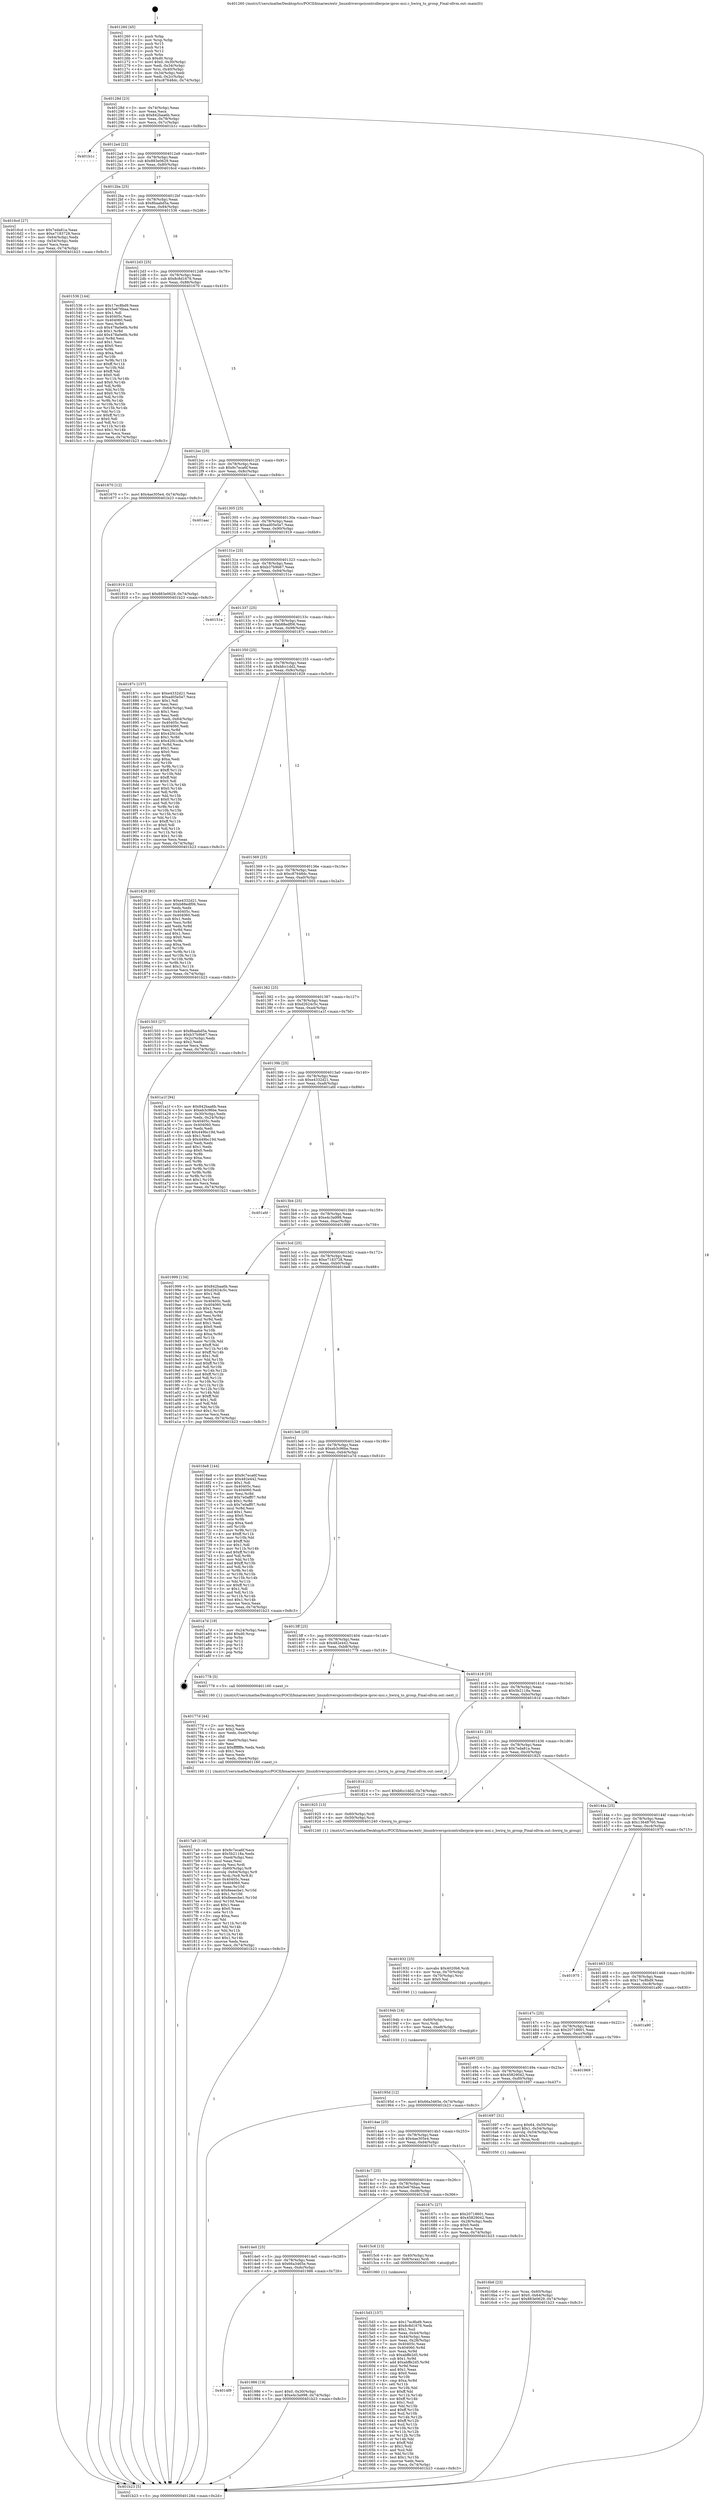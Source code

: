 digraph "0x401260" {
  label = "0x401260 (/mnt/c/Users/mathe/Desktop/tcc/POCII/binaries/extr_linuxdriverspcicontrollerpcie-iproc-msi.c_hwirq_to_group_Final-ollvm.out::main(0))"
  labelloc = "t"
  node[shape=record]

  Entry [label="",width=0.3,height=0.3,shape=circle,fillcolor=black,style=filled]
  "0x40128d" [label="{
     0x40128d [23]\l
     | [instrs]\l
     &nbsp;&nbsp;0x40128d \<+3\>: mov -0x74(%rbp),%eax\l
     &nbsp;&nbsp;0x401290 \<+2\>: mov %eax,%ecx\l
     &nbsp;&nbsp;0x401292 \<+6\>: sub $0x842baa6b,%ecx\l
     &nbsp;&nbsp;0x401298 \<+3\>: mov %eax,-0x78(%rbp)\l
     &nbsp;&nbsp;0x40129b \<+3\>: mov %ecx,-0x7c(%rbp)\l
     &nbsp;&nbsp;0x40129e \<+6\>: je 0000000000401b1c \<main+0x8bc\>\l
  }"]
  "0x401b1c" [label="{
     0x401b1c\l
  }", style=dashed]
  "0x4012a4" [label="{
     0x4012a4 [22]\l
     | [instrs]\l
     &nbsp;&nbsp;0x4012a4 \<+5\>: jmp 00000000004012a9 \<main+0x49\>\l
     &nbsp;&nbsp;0x4012a9 \<+3\>: mov -0x78(%rbp),%eax\l
     &nbsp;&nbsp;0x4012ac \<+5\>: sub $0x883e0629,%eax\l
     &nbsp;&nbsp;0x4012b1 \<+3\>: mov %eax,-0x80(%rbp)\l
     &nbsp;&nbsp;0x4012b4 \<+6\>: je 00000000004016cd \<main+0x46d\>\l
  }"]
  Exit [label="",width=0.3,height=0.3,shape=circle,fillcolor=black,style=filled,peripheries=2]
  "0x4016cd" [label="{
     0x4016cd [27]\l
     | [instrs]\l
     &nbsp;&nbsp;0x4016cd \<+5\>: mov $0x7eda81a,%eax\l
     &nbsp;&nbsp;0x4016d2 \<+5\>: mov $0xe7183728,%ecx\l
     &nbsp;&nbsp;0x4016d7 \<+3\>: mov -0x64(%rbp),%edx\l
     &nbsp;&nbsp;0x4016da \<+3\>: cmp -0x54(%rbp),%edx\l
     &nbsp;&nbsp;0x4016dd \<+3\>: cmovl %ecx,%eax\l
     &nbsp;&nbsp;0x4016e0 \<+3\>: mov %eax,-0x74(%rbp)\l
     &nbsp;&nbsp;0x4016e3 \<+5\>: jmp 0000000000401b23 \<main+0x8c3\>\l
  }"]
  "0x4012ba" [label="{
     0x4012ba [25]\l
     | [instrs]\l
     &nbsp;&nbsp;0x4012ba \<+5\>: jmp 00000000004012bf \<main+0x5f\>\l
     &nbsp;&nbsp;0x4012bf \<+3\>: mov -0x78(%rbp),%eax\l
     &nbsp;&nbsp;0x4012c2 \<+5\>: sub $0x8baabd5a,%eax\l
     &nbsp;&nbsp;0x4012c7 \<+6\>: mov %eax,-0x84(%rbp)\l
     &nbsp;&nbsp;0x4012cd \<+6\>: je 0000000000401536 \<main+0x2d6\>\l
  }"]
  "0x4014f9" [label="{
     0x4014f9\l
  }", style=dashed]
  "0x401536" [label="{
     0x401536 [144]\l
     | [instrs]\l
     &nbsp;&nbsp;0x401536 \<+5\>: mov $0x17ec8bd9,%eax\l
     &nbsp;&nbsp;0x40153b \<+5\>: mov $0x5e676baa,%ecx\l
     &nbsp;&nbsp;0x401540 \<+2\>: mov $0x1,%dl\l
     &nbsp;&nbsp;0x401542 \<+7\>: mov 0x40405c,%esi\l
     &nbsp;&nbsp;0x401549 \<+7\>: mov 0x404060,%edi\l
     &nbsp;&nbsp;0x401550 \<+3\>: mov %esi,%r8d\l
     &nbsp;&nbsp;0x401553 \<+7\>: sub $0x478a0e6b,%r8d\l
     &nbsp;&nbsp;0x40155a \<+4\>: sub $0x1,%r8d\l
     &nbsp;&nbsp;0x40155e \<+7\>: add $0x478a0e6b,%r8d\l
     &nbsp;&nbsp;0x401565 \<+4\>: imul %r8d,%esi\l
     &nbsp;&nbsp;0x401569 \<+3\>: and $0x1,%esi\l
     &nbsp;&nbsp;0x40156c \<+3\>: cmp $0x0,%esi\l
     &nbsp;&nbsp;0x40156f \<+4\>: sete %r9b\l
     &nbsp;&nbsp;0x401573 \<+3\>: cmp $0xa,%edi\l
     &nbsp;&nbsp;0x401576 \<+4\>: setl %r10b\l
     &nbsp;&nbsp;0x40157a \<+3\>: mov %r9b,%r11b\l
     &nbsp;&nbsp;0x40157d \<+4\>: xor $0xff,%r11b\l
     &nbsp;&nbsp;0x401581 \<+3\>: mov %r10b,%bl\l
     &nbsp;&nbsp;0x401584 \<+3\>: xor $0xff,%bl\l
     &nbsp;&nbsp;0x401587 \<+3\>: xor $0x0,%dl\l
     &nbsp;&nbsp;0x40158a \<+3\>: mov %r11b,%r14b\l
     &nbsp;&nbsp;0x40158d \<+4\>: and $0x0,%r14b\l
     &nbsp;&nbsp;0x401591 \<+3\>: and %dl,%r9b\l
     &nbsp;&nbsp;0x401594 \<+3\>: mov %bl,%r15b\l
     &nbsp;&nbsp;0x401597 \<+4\>: and $0x0,%r15b\l
     &nbsp;&nbsp;0x40159b \<+3\>: and %dl,%r10b\l
     &nbsp;&nbsp;0x40159e \<+3\>: or %r9b,%r14b\l
     &nbsp;&nbsp;0x4015a1 \<+3\>: or %r10b,%r15b\l
     &nbsp;&nbsp;0x4015a4 \<+3\>: xor %r15b,%r14b\l
     &nbsp;&nbsp;0x4015a7 \<+3\>: or %bl,%r11b\l
     &nbsp;&nbsp;0x4015aa \<+4\>: xor $0xff,%r11b\l
     &nbsp;&nbsp;0x4015ae \<+3\>: or $0x0,%dl\l
     &nbsp;&nbsp;0x4015b1 \<+3\>: and %dl,%r11b\l
     &nbsp;&nbsp;0x4015b4 \<+3\>: or %r11b,%r14b\l
     &nbsp;&nbsp;0x4015b7 \<+4\>: test $0x1,%r14b\l
     &nbsp;&nbsp;0x4015bb \<+3\>: cmovne %ecx,%eax\l
     &nbsp;&nbsp;0x4015be \<+3\>: mov %eax,-0x74(%rbp)\l
     &nbsp;&nbsp;0x4015c1 \<+5\>: jmp 0000000000401b23 \<main+0x8c3\>\l
  }"]
  "0x4012d3" [label="{
     0x4012d3 [25]\l
     | [instrs]\l
     &nbsp;&nbsp;0x4012d3 \<+5\>: jmp 00000000004012d8 \<main+0x78\>\l
     &nbsp;&nbsp;0x4012d8 \<+3\>: mov -0x78(%rbp),%eax\l
     &nbsp;&nbsp;0x4012db \<+5\>: sub $0x8c8d1676,%eax\l
     &nbsp;&nbsp;0x4012e0 \<+6\>: mov %eax,-0x88(%rbp)\l
     &nbsp;&nbsp;0x4012e6 \<+6\>: je 0000000000401670 \<main+0x410\>\l
  }"]
  "0x401986" [label="{
     0x401986 [19]\l
     | [instrs]\l
     &nbsp;&nbsp;0x401986 \<+7\>: movl $0x0,-0x30(%rbp)\l
     &nbsp;&nbsp;0x40198d \<+7\>: movl $0xe4c3a998,-0x74(%rbp)\l
     &nbsp;&nbsp;0x401994 \<+5\>: jmp 0000000000401b23 \<main+0x8c3\>\l
  }"]
  "0x401670" [label="{
     0x401670 [12]\l
     | [instrs]\l
     &nbsp;&nbsp;0x401670 \<+7\>: movl $0x4ae305e4,-0x74(%rbp)\l
     &nbsp;&nbsp;0x401677 \<+5\>: jmp 0000000000401b23 \<main+0x8c3\>\l
  }"]
  "0x4012ec" [label="{
     0x4012ec [25]\l
     | [instrs]\l
     &nbsp;&nbsp;0x4012ec \<+5\>: jmp 00000000004012f1 \<main+0x91\>\l
     &nbsp;&nbsp;0x4012f1 \<+3\>: mov -0x78(%rbp),%eax\l
     &nbsp;&nbsp;0x4012f4 \<+5\>: sub $0x9c7eca6f,%eax\l
     &nbsp;&nbsp;0x4012f9 \<+6\>: mov %eax,-0x8c(%rbp)\l
     &nbsp;&nbsp;0x4012ff \<+6\>: je 0000000000401aac \<main+0x84c\>\l
  }"]
  "0x40195d" [label="{
     0x40195d [12]\l
     | [instrs]\l
     &nbsp;&nbsp;0x40195d \<+7\>: movl $0x66a3465e,-0x74(%rbp)\l
     &nbsp;&nbsp;0x401964 \<+5\>: jmp 0000000000401b23 \<main+0x8c3\>\l
  }"]
  "0x401aac" [label="{
     0x401aac\l
  }", style=dashed]
  "0x401305" [label="{
     0x401305 [25]\l
     | [instrs]\l
     &nbsp;&nbsp;0x401305 \<+5\>: jmp 000000000040130a \<main+0xaa\>\l
     &nbsp;&nbsp;0x40130a \<+3\>: mov -0x78(%rbp),%eax\l
     &nbsp;&nbsp;0x40130d \<+5\>: sub $0xad05e5e7,%eax\l
     &nbsp;&nbsp;0x401312 \<+6\>: mov %eax,-0x90(%rbp)\l
     &nbsp;&nbsp;0x401318 \<+6\>: je 0000000000401919 \<main+0x6b9\>\l
  }"]
  "0x40194b" [label="{
     0x40194b [18]\l
     | [instrs]\l
     &nbsp;&nbsp;0x40194b \<+4\>: mov -0x60(%rbp),%rsi\l
     &nbsp;&nbsp;0x40194f \<+3\>: mov %rsi,%rdi\l
     &nbsp;&nbsp;0x401952 \<+6\>: mov %eax,-0xe8(%rbp)\l
     &nbsp;&nbsp;0x401958 \<+5\>: call 0000000000401030 \<free@plt\>\l
     | [calls]\l
     &nbsp;&nbsp;0x401030 \{1\} (unknown)\l
  }"]
  "0x401919" [label="{
     0x401919 [12]\l
     | [instrs]\l
     &nbsp;&nbsp;0x401919 \<+7\>: movl $0x883e0629,-0x74(%rbp)\l
     &nbsp;&nbsp;0x401920 \<+5\>: jmp 0000000000401b23 \<main+0x8c3\>\l
  }"]
  "0x40131e" [label="{
     0x40131e [25]\l
     | [instrs]\l
     &nbsp;&nbsp;0x40131e \<+5\>: jmp 0000000000401323 \<main+0xc3\>\l
     &nbsp;&nbsp;0x401323 \<+3\>: mov -0x78(%rbp),%eax\l
     &nbsp;&nbsp;0x401326 \<+5\>: sub $0xb37b9b67,%eax\l
     &nbsp;&nbsp;0x40132b \<+6\>: mov %eax,-0x94(%rbp)\l
     &nbsp;&nbsp;0x401331 \<+6\>: je 000000000040151e \<main+0x2be\>\l
  }"]
  "0x401932" [label="{
     0x401932 [25]\l
     | [instrs]\l
     &nbsp;&nbsp;0x401932 \<+10\>: movabs $0x4020b6,%rdi\l
     &nbsp;&nbsp;0x40193c \<+4\>: mov %rax,-0x70(%rbp)\l
     &nbsp;&nbsp;0x401940 \<+4\>: mov -0x70(%rbp),%rsi\l
     &nbsp;&nbsp;0x401944 \<+2\>: mov $0x0,%al\l
     &nbsp;&nbsp;0x401946 \<+5\>: call 0000000000401040 \<printf@plt\>\l
     | [calls]\l
     &nbsp;&nbsp;0x401040 \{1\} (unknown)\l
  }"]
  "0x40151e" [label="{
     0x40151e\l
  }", style=dashed]
  "0x401337" [label="{
     0x401337 [25]\l
     | [instrs]\l
     &nbsp;&nbsp;0x401337 \<+5\>: jmp 000000000040133c \<main+0xdc\>\l
     &nbsp;&nbsp;0x40133c \<+3\>: mov -0x78(%rbp),%eax\l
     &nbsp;&nbsp;0x40133f \<+5\>: sub $0xb88edf06,%eax\l
     &nbsp;&nbsp;0x401344 \<+6\>: mov %eax,-0x98(%rbp)\l
     &nbsp;&nbsp;0x40134a \<+6\>: je 000000000040187c \<main+0x61c\>\l
  }"]
  "0x4017a9" [label="{
     0x4017a9 [116]\l
     | [instrs]\l
     &nbsp;&nbsp;0x4017a9 \<+5\>: mov $0x9c7eca6f,%ecx\l
     &nbsp;&nbsp;0x4017ae \<+5\>: mov $0x5b2118a,%edx\l
     &nbsp;&nbsp;0x4017b3 \<+6\>: mov -0xe4(%rbp),%esi\l
     &nbsp;&nbsp;0x4017b9 \<+3\>: imul %eax,%esi\l
     &nbsp;&nbsp;0x4017bc \<+3\>: movslq %esi,%rdi\l
     &nbsp;&nbsp;0x4017bf \<+4\>: mov -0x60(%rbp),%r8\l
     &nbsp;&nbsp;0x4017c3 \<+4\>: movslq -0x64(%rbp),%r9\l
     &nbsp;&nbsp;0x4017c7 \<+4\>: mov %rdi,(%r8,%r9,8)\l
     &nbsp;&nbsp;0x4017cb \<+7\>: mov 0x40405c,%eax\l
     &nbsp;&nbsp;0x4017d2 \<+7\>: mov 0x404060,%esi\l
     &nbsp;&nbsp;0x4017d9 \<+3\>: mov %eax,%r10d\l
     &nbsp;&nbsp;0x4017dc \<+7\>: sub $0x8eeecbe1,%r10d\l
     &nbsp;&nbsp;0x4017e3 \<+4\>: sub $0x1,%r10d\l
     &nbsp;&nbsp;0x4017e7 \<+7\>: add $0x8eeecbe1,%r10d\l
     &nbsp;&nbsp;0x4017ee \<+4\>: imul %r10d,%eax\l
     &nbsp;&nbsp;0x4017f2 \<+3\>: and $0x1,%eax\l
     &nbsp;&nbsp;0x4017f5 \<+3\>: cmp $0x0,%eax\l
     &nbsp;&nbsp;0x4017f8 \<+4\>: sete %r11b\l
     &nbsp;&nbsp;0x4017fc \<+3\>: cmp $0xa,%esi\l
     &nbsp;&nbsp;0x4017ff \<+3\>: setl %bl\l
     &nbsp;&nbsp;0x401802 \<+3\>: mov %r11b,%r14b\l
     &nbsp;&nbsp;0x401805 \<+3\>: and %bl,%r14b\l
     &nbsp;&nbsp;0x401808 \<+3\>: xor %bl,%r11b\l
     &nbsp;&nbsp;0x40180b \<+3\>: or %r11b,%r14b\l
     &nbsp;&nbsp;0x40180e \<+4\>: test $0x1,%r14b\l
     &nbsp;&nbsp;0x401812 \<+3\>: cmovne %edx,%ecx\l
     &nbsp;&nbsp;0x401815 \<+3\>: mov %ecx,-0x74(%rbp)\l
     &nbsp;&nbsp;0x401818 \<+5\>: jmp 0000000000401b23 \<main+0x8c3\>\l
  }"]
  "0x40187c" [label="{
     0x40187c [157]\l
     | [instrs]\l
     &nbsp;&nbsp;0x40187c \<+5\>: mov $0xe4332d21,%eax\l
     &nbsp;&nbsp;0x401881 \<+5\>: mov $0xad05e5e7,%ecx\l
     &nbsp;&nbsp;0x401886 \<+2\>: mov $0x1,%dl\l
     &nbsp;&nbsp;0x401888 \<+2\>: xor %esi,%esi\l
     &nbsp;&nbsp;0x40188a \<+3\>: mov -0x64(%rbp),%edi\l
     &nbsp;&nbsp;0x40188d \<+3\>: sub $0x1,%esi\l
     &nbsp;&nbsp;0x401890 \<+2\>: sub %esi,%edi\l
     &nbsp;&nbsp;0x401892 \<+3\>: mov %edi,-0x64(%rbp)\l
     &nbsp;&nbsp;0x401895 \<+7\>: mov 0x40405c,%esi\l
     &nbsp;&nbsp;0x40189c \<+7\>: mov 0x404060,%edi\l
     &nbsp;&nbsp;0x4018a3 \<+3\>: mov %esi,%r8d\l
     &nbsp;&nbsp;0x4018a6 \<+7\>: add $0x42f41c8e,%r8d\l
     &nbsp;&nbsp;0x4018ad \<+4\>: sub $0x1,%r8d\l
     &nbsp;&nbsp;0x4018b1 \<+7\>: sub $0x42f41c8e,%r8d\l
     &nbsp;&nbsp;0x4018b8 \<+4\>: imul %r8d,%esi\l
     &nbsp;&nbsp;0x4018bc \<+3\>: and $0x1,%esi\l
     &nbsp;&nbsp;0x4018bf \<+3\>: cmp $0x0,%esi\l
     &nbsp;&nbsp;0x4018c2 \<+4\>: sete %r9b\l
     &nbsp;&nbsp;0x4018c6 \<+3\>: cmp $0xa,%edi\l
     &nbsp;&nbsp;0x4018c9 \<+4\>: setl %r10b\l
     &nbsp;&nbsp;0x4018cd \<+3\>: mov %r9b,%r11b\l
     &nbsp;&nbsp;0x4018d0 \<+4\>: xor $0xff,%r11b\l
     &nbsp;&nbsp;0x4018d4 \<+3\>: mov %r10b,%bl\l
     &nbsp;&nbsp;0x4018d7 \<+3\>: xor $0xff,%bl\l
     &nbsp;&nbsp;0x4018da \<+3\>: xor $0x0,%dl\l
     &nbsp;&nbsp;0x4018dd \<+3\>: mov %r11b,%r14b\l
     &nbsp;&nbsp;0x4018e0 \<+4\>: and $0x0,%r14b\l
     &nbsp;&nbsp;0x4018e4 \<+3\>: and %dl,%r9b\l
     &nbsp;&nbsp;0x4018e7 \<+3\>: mov %bl,%r15b\l
     &nbsp;&nbsp;0x4018ea \<+4\>: and $0x0,%r15b\l
     &nbsp;&nbsp;0x4018ee \<+3\>: and %dl,%r10b\l
     &nbsp;&nbsp;0x4018f1 \<+3\>: or %r9b,%r14b\l
     &nbsp;&nbsp;0x4018f4 \<+3\>: or %r10b,%r15b\l
     &nbsp;&nbsp;0x4018f7 \<+3\>: xor %r15b,%r14b\l
     &nbsp;&nbsp;0x4018fa \<+3\>: or %bl,%r11b\l
     &nbsp;&nbsp;0x4018fd \<+4\>: xor $0xff,%r11b\l
     &nbsp;&nbsp;0x401901 \<+3\>: or $0x0,%dl\l
     &nbsp;&nbsp;0x401904 \<+3\>: and %dl,%r11b\l
     &nbsp;&nbsp;0x401907 \<+3\>: or %r11b,%r14b\l
     &nbsp;&nbsp;0x40190a \<+4\>: test $0x1,%r14b\l
     &nbsp;&nbsp;0x40190e \<+3\>: cmovne %ecx,%eax\l
     &nbsp;&nbsp;0x401911 \<+3\>: mov %eax,-0x74(%rbp)\l
     &nbsp;&nbsp;0x401914 \<+5\>: jmp 0000000000401b23 \<main+0x8c3\>\l
  }"]
  "0x401350" [label="{
     0x401350 [25]\l
     | [instrs]\l
     &nbsp;&nbsp;0x401350 \<+5\>: jmp 0000000000401355 \<main+0xf5\>\l
     &nbsp;&nbsp;0x401355 \<+3\>: mov -0x78(%rbp),%eax\l
     &nbsp;&nbsp;0x401358 \<+5\>: sub $0xbfcc1dd2,%eax\l
     &nbsp;&nbsp;0x40135d \<+6\>: mov %eax,-0x9c(%rbp)\l
     &nbsp;&nbsp;0x401363 \<+6\>: je 0000000000401829 \<main+0x5c9\>\l
  }"]
  "0x40177d" [label="{
     0x40177d [44]\l
     | [instrs]\l
     &nbsp;&nbsp;0x40177d \<+2\>: xor %ecx,%ecx\l
     &nbsp;&nbsp;0x40177f \<+5\>: mov $0x2,%edx\l
     &nbsp;&nbsp;0x401784 \<+6\>: mov %edx,-0xe0(%rbp)\l
     &nbsp;&nbsp;0x40178a \<+1\>: cltd\l
     &nbsp;&nbsp;0x40178b \<+6\>: mov -0xe0(%rbp),%esi\l
     &nbsp;&nbsp;0x401791 \<+2\>: idiv %esi\l
     &nbsp;&nbsp;0x401793 \<+6\>: imul $0xfffffffe,%edx,%edx\l
     &nbsp;&nbsp;0x401799 \<+3\>: sub $0x1,%ecx\l
     &nbsp;&nbsp;0x40179c \<+2\>: sub %ecx,%edx\l
     &nbsp;&nbsp;0x40179e \<+6\>: mov %edx,-0xe4(%rbp)\l
     &nbsp;&nbsp;0x4017a4 \<+5\>: call 0000000000401160 \<next_i\>\l
     | [calls]\l
     &nbsp;&nbsp;0x401160 \{1\} (/mnt/c/Users/mathe/Desktop/tcc/POCII/binaries/extr_linuxdriverspcicontrollerpcie-iproc-msi.c_hwirq_to_group_Final-ollvm.out::next_i)\l
  }"]
  "0x401829" [label="{
     0x401829 [83]\l
     | [instrs]\l
     &nbsp;&nbsp;0x401829 \<+5\>: mov $0xe4332d21,%eax\l
     &nbsp;&nbsp;0x40182e \<+5\>: mov $0xb88edf06,%ecx\l
     &nbsp;&nbsp;0x401833 \<+2\>: xor %edx,%edx\l
     &nbsp;&nbsp;0x401835 \<+7\>: mov 0x40405c,%esi\l
     &nbsp;&nbsp;0x40183c \<+7\>: mov 0x404060,%edi\l
     &nbsp;&nbsp;0x401843 \<+3\>: sub $0x1,%edx\l
     &nbsp;&nbsp;0x401846 \<+3\>: mov %esi,%r8d\l
     &nbsp;&nbsp;0x401849 \<+3\>: add %edx,%r8d\l
     &nbsp;&nbsp;0x40184c \<+4\>: imul %r8d,%esi\l
     &nbsp;&nbsp;0x401850 \<+3\>: and $0x1,%esi\l
     &nbsp;&nbsp;0x401853 \<+3\>: cmp $0x0,%esi\l
     &nbsp;&nbsp;0x401856 \<+4\>: sete %r9b\l
     &nbsp;&nbsp;0x40185a \<+3\>: cmp $0xa,%edi\l
     &nbsp;&nbsp;0x40185d \<+4\>: setl %r10b\l
     &nbsp;&nbsp;0x401861 \<+3\>: mov %r9b,%r11b\l
     &nbsp;&nbsp;0x401864 \<+3\>: and %r10b,%r11b\l
     &nbsp;&nbsp;0x401867 \<+3\>: xor %r10b,%r9b\l
     &nbsp;&nbsp;0x40186a \<+3\>: or %r9b,%r11b\l
     &nbsp;&nbsp;0x40186d \<+4\>: test $0x1,%r11b\l
     &nbsp;&nbsp;0x401871 \<+3\>: cmovne %ecx,%eax\l
     &nbsp;&nbsp;0x401874 \<+3\>: mov %eax,-0x74(%rbp)\l
     &nbsp;&nbsp;0x401877 \<+5\>: jmp 0000000000401b23 \<main+0x8c3\>\l
  }"]
  "0x401369" [label="{
     0x401369 [25]\l
     | [instrs]\l
     &nbsp;&nbsp;0x401369 \<+5\>: jmp 000000000040136e \<main+0x10e\>\l
     &nbsp;&nbsp;0x40136e \<+3\>: mov -0x78(%rbp),%eax\l
     &nbsp;&nbsp;0x401371 \<+5\>: sub $0xc87648dc,%eax\l
     &nbsp;&nbsp;0x401376 \<+6\>: mov %eax,-0xa0(%rbp)\l
     &nbsp;&nbsp;0x40137c \<+6\>: je 0000000000401503 \<main+0x2a3\>\l
  }"]
  "0x4016b6" [label="{
     0x4016b6 [23]\l
     | [instrs]\l
     &nbsp;&nbsp;0x4016b6 \<+4\>: mov %rax,-0x60(%rbp)\l
     &nbsp;&nbsp;0x4016ba \<+7\>: movl $0x0,-0x64(%rbp)\l
     &nbsp;&nbsp;0x4016c1 \<+7\>: movl $0x883e0629,-0x74(%rbp)\l
     &nbsp;&nbsp;0x4016c8 \<+5\>: jmp 0000000000401b23 \<main+0x8c3\>\l
  }"]
  "0x401503" [label="{
     0x401503 [27]\l
     | [instrs]\l
     &nbsp;&nbsp;0x401503 \<+5\>: mov $0x8baabd5a,%eax\l
     &nbsp;&nbsp;0x401508 \<+5\>: mov $0xb37b9b67,%ecx\l
     &nbsp;&nbsp;0x40150d \<+3\>: mov -0x2c(%rbp),%edx\l
     &nbsp;&nbsp;0x401510 \<+3\>: cmp $0x2,%edx\l
     &nbsp;&nbsp;0x401513 \<+3\>: cmovne %ecx,%eax\l
     &nbsp;&nbsp;0x401516 \<+3\>: mov %eax,-0x74(%rbp)\l
     &nbsp;&nbsp;0x401519 \<+5\>: jmp 0000000000401b23 \<main+0x8c3\>\l
  }"]
  "0x401382" [label="{
     0x401382 [25]\l
     | [instrs]\l
     &nbsp;&nbsp;0x401382 \<+5\>: jmp 0000000000401387 \<main+0x127\>\l
     &nbsp;&nbsp;0x401387 \<+3\>: mov -0x78(%rbp),%eax\l
     &nbsp;&nbsp;0x40138a \<+5\>: sub $0xd2624c5c,%eax\l
     &nbsp;&nbsp;0x40138f \<+6\>: mov %eax,-0xa4(%rbp)\l
     &nbsp;&nbsp;0x401395 \<+6\>: je 0000000000401a1f \<main+0x7bf\>\l
  }"]
  "0x401b23" [label="{
     0x401b23 [5]\l
     | [instrs]\l
     &nbsp;&nbsp;0x401b23 \<+5\>: jmp 000000000040128d \<main+0x2d\>\l
  }"]
  "0x401260" [label="{
     0x401260 [45]\l
     | [instrs]\l
     &nbsp;&nbsp;0x401260 \<+1\>: push %rbp\l
     &nbsp;&nbsp;0x401261 \<+3\>: mov %rsp,%rbp\l
     &nbsp;&nbsp;0x401264 \<+2\>: push %r15\l
     &nbsp;&nbsp;0x401266 \<+2\>: push %r14\l
     &nbsp;&nbsp;0x401268 \<+2\>: push %r12\l
     &nbsp;&nbsp;0x40126a \<+1\>: push %rbx\l
     &nbsp;&nbsp;0x40126b \<+7\>: sub $0xd0,%rsp\l
     &nbsp;&nbsp;0x401272 \<+7\>: movl $0x0,-0x30(%rbp)\l
     &nbsp;&nbsp;0x401279 \<+3\>: mov %edi,-0x34(%rbp)\l
     &nbsp;&nbsp;0x40127c \<+4\>: mov %rsi,-0x40(%rbp)\l
     &nbsp;&nbsp;0x401280 \<+3\>: mov -0x34(%rbp),%edi\l
     &nbsp;&nbsp;0x401283 \<+3\>: mov %edi,-0x2c(%rbp)\l
     &nbsp;&nbsp;0x401286 \<+7\>: movl $0xc87648dc,-0x74(%rbp)\l
  }"]
  "0x4015d3" [label="{
     0x4015d3 [157]\l
     | [instrs]\l
     &nbsp;&nbsp;0x4015d3 \<+5\>: mov $0x17ec8bd9,%ecx\l
     &nbsp;&nbsp;0x4015d8 \<+5\>: mov $0x8c8d1676,%edx\l
     &nbsp;&nbsp;0x4015dd \<+3\>: mov $0x1,%sil\l
     &nbsp;&nbsp;0x4015e0 \<+3\>: mov %eax,-0x44(%rbp)\l
     &nbsp;&nbsp;0x4015e3 \<+3\>: mov -0x44(%rbp),%eax\l
     &nbsp;&nbsp;0x4015e6 \<+3\>: mov %eax,-0x28(%rbp)\l
     &nbsp;&nbsp;0x4015e9 \<+7\>: mov 0x40405c,%eax\l
     &nbsp;&nbsp;0x4015f0 \<+8\>: mov 0x404060,%r8d\l
     &nbsp;&nbsp;0x4015f8 \<+3\>: mov %eax,%r9d\l
     &nbsp;&nbsp;0x4015fb \<+7\>: sub $0xabffe2d5,%r9d\l
     &nbsp;&nbsp;0x401602 \<+4\>: sub $0x1,%r9d\l
     &nbsp;&nbsp;0x401606 \<+7\>: add $0xabffe2d5,%r9d\l
     &nbsp;&nbsp;0x40160d \<+4\>: imul %r9d,%eax\l
     &nbsp;&nbsp;0x401611 \<+3\>: and $0x1,%eax\l
     &nbsp;&nbsp;0x401614 \<+3\>: cmp $0x0,%eax\l
     &nbsp;&nbsp;0x401617 \<+4\>: sete %r10b\l
     &nbsp;&nbsp;0x40161b \<+4\>: cmp $0xa,%r8d\l
     &nbsp;&nbsp;0x40161f \<+4\>: setl %r11b\l
     &nbsp;&nbsp;0x401623 \<+3\>: mov %r10b,%bl\l
     &nbsp;&nbsp;0x401626 \<+3\>: xor $0xff,%bl\l
     &nbsp;&nbsp;0x401629 \<+3\>: mov %r11b,%r14b\l
     &nbsp;&nbsp;0x40162c \<+4\>: xor $0xff,%r14b\l
     &nbsp;&nbsp;0x401630 \<+4\>: xor $0x1,%sil\l
     &nbsp;&nbsp;0x401634 \<+3\>: mov %bl,%r15b\l
     &nbsp;&nbsp;0x401637 \<+4\>: and $0xff,%r15b\l
     &nbsp;&nbsp;0x40163b \<+3\>: and %sil,%r10b\l
     &nbsp;&nbsp;0x40163e \<+3\>: mov %r14b,%r12b\l
     &nbsp;&nbsp;0x401641 \<+4\>: and $0xff,%r12b\l
     &nbsp;&nbsp;0x401645 \<+3\>: and %sil,%r11b\l
     &nbsp;&nbsp;0x401648 \<+3\>: or %r10b,%r15b\l
     &nbsp;&nbsp;0x40164b \<+3\>: or %r11b,%r12b\l
     &nbsp;&nbsp;0x40164e \<+3\>: xor %r12b,%r15b\l
     &nbsp;&nbsp;0x401651 \<+3\>: or %r14b,%bl\l
     &nbsp;&nbsp;0x401654 \<+3\>: xor $0xff,%bl\l
     &nbsp;&nbsp;0x401657 \<+4\>: or $0x1,%sil\l
     &nbsp;&nbsp;0x40165b \<+3\>: and %sil,%bl\l
     &nbsp;&nbsp;0x40165e \<+3\>: or %bl,%r15b\l
     &nbsp;&nbsp;0x401661 \<+4\>: test $0x1,%r15b\l
     &nbsp;&nbsp;0x401665 \<+3\>: cmovne %edx,%ecx\l
     &nbsp;&nbsp;0x401668 \<+3\>: mov %ecx,-0x74(%rbp)\l
     &nbsp;&nbsp;0x40166b \<+5\>: jmp 0000000000401b23 \<main+0x8c3\>\l
  }"]
  "0x401a1f" [label="{
     0x401a1f [94]\l
     | [instrs]\l
     &nbsp;&nbsp;0x401a1f \<+5\>: mov $0x842baa6b,%eax\l
     &nbsp;&nbsp;0x401a24 \<+5\>: mov $0xeb3c96be,%ecx\l
     &nbsp;&nbsp;0x401a29 \<+3\>: mov -0x30(%rbp),%edx\l
     &nbsp;&nbsp;0x401a2c \<+3\>: mov %edx,-0x24(%rbp)\l
     &nbsp;&nbsp;0x401a2f \<+7\>: mov 0x40405c,%edx\l
     &nbsp;&nbsp;0x401a36 \<+7\>: mov 0x404060,%esi\l
     &nbsp;&nbsp;0x401a3d \<+2\>: mov %edx,%edi\l
     &nbsp;&nbsp;0x401a3f \<+6\>: add $0x449bc19d,%edi\l
     &nbsp;&nbsp;0x401a45 \<+3\>: sub $0x1,%edi\l
     &nbsp;&nbsp;0x401a48 \<+6\>: sub $0x449bc19d,%edi\l
     &nbsp;&nbsp;0x401a4e \<+3\>: imul %edi,%edx\l
     &nbsp;&nbsp;0x401a51 \<+3\>: and $0x1,%edx\l
     &nbsp;&nbsp;0x401a54 \<+3\>: cmp $0x0,%edx\l
     &nbsp;&nbsp;0x401a57 \<+4\>: sete %r8b\l
     &nbsp;&nbsp;0x401a5b \<+3\>: cmp $0xa,%esi\l
     &nbsp;&nbsp;0x401a5e \<+4\>: setl %r9b\l
     &nbsp;&nbsp;0x401a62 \<+3\>: mov %r8b,%r10b\l
     &nbsp;&nbsp;0x401a65 \<+3\>: and %r9b,%r10b\l
     &nbsp;&nbsp;0x401a68 \<+3\>: xor %r9b,%r8b\l
     &nbsp;&nbsp;0x401a6b \<+3\>: or %r8b,%r10b\l
     &nbsp;&nbsp;0x401a6e \<+4\>: test $0x1,%r10b\l
     &nbsp;&nbsp;0x401a72 \<+3\>: cmovne %ecx,%eax\l
     &nbsp;&nbsp;0x401a75 \<+3\>: mov %eax,-0x74(%rbp)\l
     &nbsp;&nbsp;0x401a78 \<+5\>: jmp 0000000000401b23 \<main+0x8c3\>\l
  }"]
  "0x40139b" [label="{
     0x40139b [25]\l
     | [instrs]\l
     &nbsp;&nbsp;0x40139b \<+5\>: jmp 00000000004013a0 \<main+0x140\>\l
     &nbsp;&nbsp;0x4013a0 \<+3\>: mov -0x78(%rbp),%eax\l
     &nbsp;&nbsp;0x4013a3 \<+5\>: sub $0xe4332d21,%eax\l
     &nbsp;&nbsp;0x4013a8 \<+6\>: mov %eax,-0xa8(%rbp)\l
     &nbsp;&nbsp;0x4013ae \<+6\>: je 0000000000401afd \<main+0x89d\>\l
  }"]
  "0x4014e0" [label="{
     0x4014e0 [25]\l
     | [instrs]\l
     &nbsp;&nbsp;0x4014e0 \<+5\>: jmp 00000000004014e5 \<main+0x285\>\l
     &nbsp;&nbsp;0x4014e5 \<+3\>: mov -0x78(%rbp),%eax\l
     &nbsp;&nbsp;0x4014e8 \<+5\>: sub $0x66a3465e,%eax\l
     &nbsp;&nbsp;0x4014ed \<+6\>: mov %eax,-0xdc(%rbp)\l
     &nbsp;&nbsp;0x4014f3 \<+6\>: je 0000000000401986 \<main+0x726\>\l
  }"]
  "0x401afd" [label="{
     0x401afd\l
  }", style=dashed]
  "0x4013b4" [label="{
     0x4013b4 [25]\l
     | [instrs]\l
     &nbsp;&nbsp;0x4013b4 \<+5\>: jmp 00000000004013b9 \<main+0x159\>\l
     &nbsp;&nbsp;0x4013b9 \<+3\>: mov -0x78(%rbp),%eax\l
     &nbsp;&nbsp;0x4013bc \<+5\>: sub $0xe4c3a998,%eax\l
     &nbsp;&nbsp;0x4013c1 \<+6\>: mov %eax,-0xac(%rbp)\l
     &nbsp;&nbsp;0x4013c7 \<+6\>: je 0000000000401999 \<main+0x739\>\l
  }"]
  "0x4015c6" [label="{
     0x4015c6 [13]\l
     | [instrs]\l
     &nbsp;&nbsp;0x4015c6 \<+4\>: mov -0x40(%rbp),%rax\l
     &nbsp;&nbsp;0x4015ca \<+4\>: mov 0x8(%rax),%rdi\l
     &nbsp;&nbsp;0x4015ce \<+5\>: call 0000000000401060 \<atoi@plt\>\l
     | [calls]\l
     &nbsp;&nbsp;0x401060 \{1\} (unknown)\l
  }"]
  "0x401999" [label="{
     0x401999 [134]\l
     | [instrs]\l
     &nbsp;&nbsp;0x401999 \<+5\>: mov $0x842baa6b,%eax\l
     &nbsp;&nbsp;0x40199e \<+5\>: mov $0xd2624c5c,%ecx\l
     &nbsp;&nbsp;0x4019a3 \<+2\>: mov $0x1,%dl\l
     &nbsp;&nbsp;0x4019a5 \<+2\>: xor %esi,%esi\l
     &nbsp;&nbsp;0x4019a7 \<+7\>: mov 0x40405c,%edi\l
     &nbsp;&nbsp;0x4019ae \<+8\>: mov 0x404060,%r8d\l
     &nbsp;&nbsp;0x4019b6 \<+3\>: sub $0x1,%esi\l
     &nbsp;&nbsp;0x4019b9 \<+3\>: mov %edi,%r9d\l
     &nbsp;&nbsp;0x4019bc \<+3\>: add %esi,%r9d\l
     &nbsp;&nbsp;0x4019bf \<+4\>: imul %r9d,%edi\l
     &nbsp;&nbsp;0x4019c3 \<+3\>: and $0x1,%edi\l
     &nbsp;&nbsp;0x4019c6 \<+3\>: cmp $0x0,%edi\l
     &nbsp;&nbsp;0x4019c9 \<+4\>: sete %r10b\l
     &nbsp;&nbsp;0x4019cd \<+4\>: cmp $0xa,%r8d\l
     &nbsp;&nbsp;0x4019d1 \<+4\>: setl %r11b\l
     &nbsp;&nbsp;0x4019d5 \<+3\>: mov %r10b,%bl\l
     &nbsp;&nbsp;0x4019d8 \<+3\>: xor $0xff,%bl\l
     &nbsp;&nbsp;0x4019db \<+3\>: mov %r11b,%r14b\l
     &nbsp;&nbsp;0x4019de \<+4\>: xor $0xff,%r14b\l
     &nbsp;&nbsp;0x4019e2 \<+3\>: xor $0x1,%dl\l
     &nbsp;&nbsp;0x4019e5 \<+3\>: mov %bl,%r15b\l
     &nbsp;&nbsp;0x4019e8 \<+4\>: and $0xff,%r15b\l
     &nbsp;&nbsp;0x4019ec \<+3\>: and %dl,%r10b\l
     &nbsp;&nbsp;0x4019ef \<+3\>: mov %r14b,%r12b\l
     &nbsp;&nbsp;0x4019f2 \<+4\>: and $0xff,%r12b\l
     &nbsp;&nbsp;0x4019f6 \<+3\>: and %dl,%r11b\l
     &nbsp;&nbsp;0x4019f9 \<+3\>: or %r10b,%r15b\l
     &nbsp;&nbsp;0x4019fc \<+3\>: or %r11b,%r12b\l
     &nbsp;&nbsp;0x4019ff \<+3\>: xor %r12b,%r15b\l
     &nbsp;&nbsp;0x401a02 \<+3\>: or %r14b,%bl\l
     &nbsp;&nbsp;0x401a05 \<+3\>: xor $0xff,%bl\l
     &nbsp;&nbsp;0x401a08 \<+3\>: or $0x1,%dl\l
     &nbsp;&nbsp;0x401a0b \<+2\>: and %dl,%bl\l
     &nbsp;&nbsp;0x401a0d \<+3\>: or %bl,%r15b\l
     &nbsp;&nbsp;0x401a10 \<+4\>: test $0x1,%r15b\l
     &nbsp;&nbsp;0x401a14 \<+3\>: cmovne %ecx,%eax\l
     &nbsp;&nbsp;0x401a17 \<+3\>: mov %eax,-0x74(%rbp)\l
     &nbsp;&nbsp;0x401a1a \<+5\>: jmp 0000000000401b23 \<main+0x8c3\>\l
  }"]
  "0x4013cd" [label="{
     0x4013cd [25]\l
     | [instrs]\l
     &nbsp;&nbsp;0x4013cd \<+5\>: jmp 00000000004013d2 \<main+0x172\>\l
     &nbsp;&nbsp;0x4013d2 \<+3\>: mov -0x78(%rbp),%eax\l
     &nbsp;&nbsp;0x4013d5 \<+5\>: sub $0xe7183728,%eax\l
     &nbsp;&nbsp;0x4013da \<+6\>: mov %eax,-0xb0(%rbp)\l
     &nbsp;&nbsp;0x4013e0 \<+6\>: je 00000000004016e8 \<main+0x488\>\l
  }"]
  "0x4014c7" [label="{
     0x4014c7 [25]\l
     | [instrs]\l
     &nbsp;&nbsp;0x4014c7 \<+5\>: jmp 00000000004014cc \<main+0x26c\>\l
     &nbsp;&nbsp;0x4014cc \<+3\>: mov -0x78(%rbp),%eax\l
     &nbsp;&nbsp;0x4014cf \<+5\>: sub $0x5e676baa,%eax\l
     &nbsp;&nbsp;0x4014d4 \<+6\>: mov %eax,-0xd8(%rbp)\l
     &nbsp;&nbsp;0x4014da \<+6\>: je 00000000004015c6 \<main+0x366\>\l
  }"]
  "0x4016e8" [label="{
     0x4016e8 [144]\l
     | [instrs]\l
     &nbsp;&nbsp;0x4016e8 \<+5\>: mov $0x9c7eca6f,%eax\l
     &nbsp;&nbsp;0x4016ed \<+5\>: mov $0x482e442,%ecx\l
     &nbsp;&nbsp;0x4016f2 \<+2\>: mov $0x1,%dl\l
     &nbsp;&nbsp;0x4016f4 \<+7\>: mov 0x40405c,%esi\l
     &nbsp;&nbsp;0x4016fb \<+7\>: mov 0x404060,%edi\l
     &nbsp;&nbsp;0x401702 \<+3\>: mov %esi,%r8d\l
     &nbsp;&nbsp;0x401705 \<+7\>: add $0x7e0aff07,%r8d\l
     &nbsp;&nbsp;0x40170c \<+4\>: sub $0x1,%r8d\l
     &nbsp;&nbsp;0x401710 \<+7\>: sub $0x7e0aff07,%r8d\l
     &nbsp;&nbsp;0x401717 \<+4\>: imul %r8d,%esi\l
     &nbsp;&nbsp;0x40171b \<+3\>: and $0x1,%esi\l
     &nbsp;&nbsp;0x40171e \<+3\>: cmp $0x0,%esi\l
     &nbsp;&nbsp;0x401721 \<+4\>: sete %r9b\l
     &nbsp;&nbsp;0x401725 \<+3\>: cmp $0xa,%edi\l
     &nbsp;&nbsp;0x401728 \<+4\>: setl %r10b\l
     &nbsp;&nbsp;0x40172c \<+3\>: mov %r9b,%r11b\l
     &nbsp;&nbsp;0x40172f \<+4\>: xor $0xff,%r11b\l
     &nbsp;&nbsp;0x401733 \<+3\>: mov %r10b,%bl\l
     &nbsp;&nbsp;0x401736 \<+3\>: xor $0xff,%bl\l
     &nbsp;&nbsp;0x401739 \<+3\>: xor $0x1,%dl\l
     &nbsp;&nbsp;0x40173c \<+3\>: mov %r11b,%r14b\l
     &nbsp;&nbsp;0x40173f \<+4\>: and $0xff,%r14b\l
     &nbsp;&nbsp;0x401743 \<+3\>: and %dl,%r9b\l
     &nbsp;&nbsp;0x401746 \<+3\>: mov %bl,%r15b\l
     &nbsp;&nbsp;0x401749 \<+4\>: and $0xff,%r15b\l
     &nbsp;&nbsp;0x40174d \<+3\>: and %dl,%r10b\l
     &nbsp;&nbsp;0x401750 \<+3\>: or %r9b,%r14b\l
     &nbsp;&nbsp;0x401753 \<+3\>: or %r10b,%r15b\l
     &nbsp;&nbsp;0x401756 \<+3\>: xor %r15b,%r14b\l
     &nbsp;&nbsp;0x401759 \<+3\>: or %bl,%r11b\l
     &nbsp;&nbsp;0x40175c \<+4\>: xor $0xff,%r11b\l
     &nbsp;&nbsp;0x401760 \<+3\>: or $0x1,%dl\l
     &nbsp;&nbsp;0x401763 \<+3\>: and %dl,%r11b\l
     &nbsp;&nbsp;0x401766 \<+3\>: or %r11b,%r14b\l
     &nbsp;&nbsp;0x401769 \<+4\>: test $0x1,%r14b\l
     &nbsp;&nbsp;0x40176d \<+3\>: cmovne %ecx,%eax\l
     &nbsp;&nbsp;0x401770 \<+3\>: mov %eax,-0x74(%rbp)\l
     &nbsp;&nbsp;0x401773 \<+5\>: jmp 0000000000401b23 \<main+0x8c3\>\l
  }"]
  "0x4013e6" [label="{
     0x4013e6 [25]\l
     | [instrs]\l
     &nbsp;&nbsp;0x4013e6 \<+5\>: jmp 00000000004013eb \<main+0x18b\>\l
     &nbsp;&nbsp;0x4013eb \<+3\>: mov -0x78(%rbp),%eax\l
     &nbsp;&nbsp;0x4013ee \<+5\>: sub $0xeb3c96be,%eax\l
     &nbsp;&nbsp;0x4013f3 \<+6\>: mov %eax,-0xb4(%rbp)\l
     &nbsp;&nbsp;0x4013f9 \<+6\>: je 0000000000401a7d \<main+0x81d\>\l
  }"]
  "0x40167c" [label="{
     0x40167c [27]\l
     | [instrs]\l
     &nbsp;&nbsp;0x40167c \<+5\>: mov $0x20718601,%eax\l
     &nbsp;&nbsp;0x401681 \<+5\>: mov $0x45829042,%ecx\l
     &nbsp;&nbsp;0x401686 \<+3\>: mov -0x28(%rbp),%edx\l
     &nbsp;&nbsp;0x401689 \<+3\>: cmp $0x0,%edx\l
     &nbsp;&nbsp;0x40168c \<+3\>: cmove %ecx,%eax\l
     &nbsp;&nbsp;0x40168f \<+3\>: mov %eax,-0x74(%rbp)\l
     &nbsp;&nbsp;0x401692 \<+5\>: jmp 0000000000401b23 \<main+0x8c3\>\l
  }"]
  "0x401a7d" [label="{
     0x401a7d [19]\l
     | [instrs]\l
     &nbsp;&nbsp;0x401a7d \<+3\>: mov -0x24(%rbp),%eax\l
     &nbsp;&nbsp;0x401a80 \<+7\>: add $0xd0,%rsp\l
     &nbsp;&nbsp;0x401a87 \<+1\>: pop %rbx\l
     &nbsp;&nbsp;0x401a88 \<+2\>: pop %r12\l
     &nbsp;&nbsp;0x401a8a \<+2\>: pop %r14\l
     &nbsp;&nbsp;0x401a8c \<+2\>: pop %r15\l
     &nbsp;&nbsp;0x401a8e \<+1\>: pop %rbp\l
     &nbsp;&nbsp;0x401a8f \<+1\>: ret\l
  }"]
  "0x4013ff" [label="{
     0x4013ff [25]\l
     | [instrs]\l
     &nbsp;&nbsp;0x4013ff \<+5\>: jmp 0000000000401404 \<main+0x1a4\>\l
     &nbsp;&nbsp;0x401404 \<+3\>: mov -0x78(%rbp),%eax\l
     &nbsp;&nbsp;0x401407 \<+5\>: sub $0x482e442,%eax\l
     &nbsp;&nbsp;0x40140c \<+6\>: mov %eax,-0xb8(%rbp)\l
     &nbsp;&nbsp;0x401412 \<+6\>: je 0000000000401778 \<main+0x518\>\l
  }"]
  "0x4014ae" [label="{
     0x4014ae [25]\l
     | [instrs]\l
     &nbsp;&nbsp;0x4014ae \<+5\>: jmp 00000000004014b3 \<main+0x253\>\l
     &nbsp;&nbsp;0x4014b3 \<+3\>: mov -0x78(%rbp),%eax\l
     &nbsp;&nbsp;0x4014b6 \<+5\>: sub $0x4ae305e4,%eax\l
     &nbsp;&nbsp;0x4014bb \<+6\>: mov %eax,-0xd4(%rbp)\l
     &nbsp;&nbsp;0x4014c1 \<+6\>: je 000000000040167c \<main+0x41c\>\l
  }"]
  "0x401778" [label="{
     0x401778 [5]\l
     | [instrs]\l
     &nbsp;&nbsp;0x401778 \<+5\>: call 0000000000401160 \<next_i\>\l
     | [calls]\l
     &nbsp;&nbsp;0x401160 \{1\} (/mnt/c/Users/mathe/Desktop/tcc/POCII/binaries/extr_linuxdriverspcicontrollerpcie-iproc-msi.c_hwirq_to_group_Final-ollvm.out::next_i)\l
  }"]
  "0x401418" [label="{
     0x401418 [25]\l
     | [instrs]\l
     &nbsp;&nbsp;0x401418 \<+5\>: jmp 000000000040141d \<main+0x1bd\>\l
     &nbsp;&nbsp;0x40141d \<+3\>: mov -0x78(%rbp),%eax\l
     &nbsp;&nbsp;0x401420 \<+5\>: sub $0x5b2118a,%eax\l
     &nbsp;&nbsp;0x401425 \<+6\>: mov %eax,-0xbc(%rbp)\l
     &nbsp;&nbsp;0x40142b \<+6\>: je 000000000040181d \<main+0x5bd\>\l
  }"]
  "0x401697" [label="{
     0x401697 [31]\l
     | [instrs]\l
     &nbsp;&nbsp;0x401697 \<+8\>: movq $0x64,-0x50(%rbp)\l
     &nbsp;&nbsp;0x40169f \<+7\>: movl $0x1,-0x54(%rbp)\l
     &nbsp;&nbsp;0x4016a6 \<+4\>: movslq -0x54(%rbp),%rax\l
     &nbsp;&nbsp;0x4016aa \<+4\>: shl $0x3,%rax\l
     &nbsp;&nbsp;0x4016ae \<+3\>: mov %rax,%rdi\l
     &nbsp;&nbsp;0x4016b1 \<+5\>: call 0000000000401050 \<malloc@plt\>\l
     | [calls]\l
     &nbsp;&nbsp;0x401050 \{1\} (unknown)\l
  }"]
  "0x40181d" [label="{
     0x40181d [12]\l
     | [instrs]\l
     &nbsp;&nbsp;0x40181d \<+7\>: movl $0xbfcc1dd2,-0x74(%rbp)\l
     &nbsp;&nbsp;0x401824 \<+5\>: jmp 0000000000401b23 \<main+0x8c3\>\l
  }"]
  "0x401431" [label="{
     0x401431 [25]\l
     | [instrs]\l
     &nbsp;&nbsp;0x401431 \<+5\>: jmp 0000000000401436 \<main+0x1d6\>\l
     &nbsp;&nbsp;0x401436 \<+3\>: mov -0x78(%rbp),%eax\l
     &nbsp;&nbsp;0x401439 \<+5\>: sub $0x7eda81a,%eax\l
     &nbsp;&nbsp;0x40143e \<+6\>: mov %eax,-0xc0(%rbp)\l
     &nbsp;&nbsp;0x401444 \<+6\>: je 0000000000401925 \<main+0x6c5\>\l
  }"]
  "0x401495" [label="{
     0x401495 [25]\l
     | [instrs]\l
     &nbsp;&nbsp;0x401495 \<+5\>: jmp 000000000040149a \<main+0x23a\>\l
     &nbsp;&nbsp;0x40149a \<+3\>: mov -0x78(%rbp),%eax\l
     &nbsp;&nbsp;0x40149d \<+5\>: sub $0x45829042,%eax\l
     &nbsp;&nbsp;0x4014a2 \<+6\>: mov %eax,-0xd0(%rbp)\l
     &nbsp;&nbsp;0x4014a8 \<+6\>: je 0000000000401697 \<main+0x437\>\l
  }"]
  "0x401925" [label="{
     0x401925 [13]\l
     | [instrs]\l
     &nbsp;&nbsp;0x401925 \<+4\>: mov -0x60(%rbp),%rdi\l
     &nbsp;&nbsp;0x401929 \<+4\>: mov -0x50(%rbp),%rsi\l
     &nbsp;&nbsp;0x40192d \<+5\>: call 0000000000401240 \<hwirq_to_group\>\l
     | [calls]\l
     &nbsp;&nbsp;0x401240 \{1\} (/mnt/c/Users/mathe/Desktop/tcc/POCII/binaries/extr_linuxdriverspcicontrollerpcie-iproc-msi.c_hwirq_to_group_Final-ollvm.out::hwirq_to_group)\l
  }"]
  "0x40144a" [label="{
     0x40144a [25]\l
     | [instrs]\l
     &nbsp;&nbsp;0x40144a \<+5\>: jmp 000000000040144f \<main+0x1ef\>\l
     &nbsp;&nbsp;0x40144f \<+3\>: mov -0x78(%rbp),%eax\l
     &nbsp;&nbsp;0x401452 \<+5\>: sub $0x13648760,%eax\l
     &nbsp;&nbsp;0x401457 \<+6\>: mov %eax,-0xc4(%rbp)\l
     &nbsp;&nbsp;0x40145d \<+6\>: je 0000000000401975 \<main+0x715\>\l
  }"]
  "0x401969" [label="{
     0x401969\l
  }", style=dashed]
  "0x401975" [label="{
     0x401975\l
  }", style=dashed]
  "0x401463" [label="{
     0x401463 [25]\l
     | [instrs]\l
     &nbsp;&nbsp;0x401463 \<+5\>: jmp 0000000000401468 \<main+0x208\>\l
     &nbsp;&nbsp;0x401468 \<+3\>: mov -0x78(%rbp),%eax\l
     &nbsp;&nbsp;0x40146b \<+5\>: sub $0x17ec8bd9,%eax\l
     &nbsp;&nbsp;0x401470 \<+6\>: mov %eax,-0xc8(%rbp)\l
     &nbsp;&nbsp;0x401476 \<+6\>: je 0000000000401a90 \<main+0x830\>\l
  }"]
  "0x40147c" [label="{
     0x40147c [25]\l
     | [instrs]\l
     &nbsp;&nbsp;0x40147c \<+5\>: jmp 0000000000401481 \<main+0x221\>\l
     &nbsp;&nbsp;0x401481 \<+3\>: mov -0x78(%rbp),%eax\l
     &nbsp;&nbsp;0x401484 \<+5\>: sub $0x20718601,%eax\l
     &nbsp;&nbsp;0x401489 \<+6\>: mov %eax,-0xcc(%rbp)\l
     &nbsp;&nbsp;0x40148f \<+6\>: je 0000000000401969 \<main+0x709\>\l
  }"]
  "0x401a90" [label="{
     0x401a90\l
  }", style=dashed]
  Entry -> "0x401260" [label=" 1"]
  "0x40128d" -> "0x401b1c" [label=" 0"]
  "0x40128d" -> "0x4012a4" [label=" 19"]
  "0x401a7d" -> Exit [label=" 1"]
  "0x4012a4" -> "0x4016cd" [label=" 2"]
  "0x4012a4" -> "0x4012ba" [label=" 17"]
  "0x401a1f" -> "0x401b23" [label=" 1"]
  "0x4012ba" -> "0x401536" [label=" 1"]
  "0x4012ba" -> "0x4012d3" [label=" 16"]
  "0x401999" -> "0x401b23" [label=" 1"]
  "0x4012d3" -> "0x401670" [label=" 1"]
  "0x4012d3" -> "0x4012ec" [label=" 15"]
  "0x401986" -> "0x401b23" [label=" 1"]
  "0x4012ec" -> "0x401aac" [label=" 0"]
  "0x4012ec" -> "0x401305" [label=" 15"]
  "0x4014e0" -> "0x401986" [label=" 1"]
  "0x401305" -> "0x401919" [label=" 1"]
  "0x401305" -> "0x40131e" [label=" 14"]
  "0x4014e0" -> "0x4014f9" [label=" 0"]
  "0x40131e" -> "0x40151e" [label=" 0"]
  "0x40131e" -> "0x401337" [label=" 14"]
  "0x40195d" -> "0x401b23" [label=" 1"]
  "0x401337" -> "0x40187c" [label=" 1"]
  "0x401337" -> "0x401350" [label=" 13"]
  "0x40194b" -> "0x40195d" [label=" 1"]
  "0x401350" -> "0x401829" [label=" 1"]
  "0x401350" -> "0x401369" [label=" 12"]
  "0x401932" -> "0x40194b" [label=" 1"]
  "0x401369" -> "0x401503" [label=" 1"]
  "0x401369" -> "0x401382" [label=" 11"]
  "0x401503" -> "0x401b23" [label=" 1"]
  "0x401260" -> "0x40128d" [label=" 1"]
  "0x401b23" -> "0x40128d" [label=" 18"]
  "0x401536" -> "0x401b23" [label=" 1"]
  "0x401925" -> "0x401932" [label=" 1"]
  "0x401382" -> "0x401a1f" [label=" 1"]
  "0x401382" -> "0x40139b" [label=" 10"]
  "0x401919" -> "0x401b23" [label=" 1"]
  "0x40139b" -> "0x401afd" [label=" 0"]
  "0x40139b" -> "0x4013b4" [label=" 10"]
  "0x40187c" -> "0x401b23" [label=" 1"]
  "0x4013b4" -> "0x401999" [label=" 1"]
  "0x4013b4" -> "0x4013cd" [label=" 9"]
  "0x401829" -> "0x401b23" [label=" 1"]
  "0x4013cd" -> "0x4016e8" [label=" 1"]
  "0x4013cd" -> "0x4013e6" [label=" 8"]
  "0x4017a9" -> "0x401b23" [label=" 1"]
  "0x4013e6" -> "0x401a7d" [label=" 1"]
  "0x4013e6" -> "0x4013ff" [label=" 7"]
  "0x40177d" -> "0x4017a9" [label=" 1"]
  "0x4013ff" -> "0x401778" [label=" 1"]
  "0x4013ff" -> "0x401418" [label=" 6"]
  "0x4016e8" -> "0x401b23" [label=" 1"]
  "0x401418" -> "0x40181d" [label=" 1"]
  "0x401418" -> "0x401431" [label=" 5"]
  "0x4016cd" -> "0x401b23" [label=" 2"]
  "0x401431" -> "0x401925" [label=" 1"]
  "0x401431" -> "0x40144a" [label=" 4"]
  "0x401697" -> "0x4016b6" [label=" 1"]
  "0x40144a" -> "0x401975" [label=" 0"]
  "0x40144a" -> "0x401463" [label=" 4"]
  "0x40167c" -> "0x401b23" [label=" 1"]
  "0x401463" -> "0x401a90" [label=" 0"]
  "0x401463" -> "0x40147c" [label=" 4"]
  "0x401670" -> "0x401b23" [label=" 1"]
  "0x40147c" -> "0x401969" [label=" 0"]
  "0x40147c" -> "0x401495" [label=" 4"]
  "0x4016b6" -> "0x401b23" [label=" 1"]
  "0x401495" -> "0x401697" [label=" 1"]
  "0x401495" -> "0x4014ae" [label=" 3"]
  "0x401778" -> "0x40177d" [label=" 1"]
  "0x4014ae" -> "0x40167c" [label=" 1"]
  "0x4014ae" -> "0x4014c7" [label=" 2"]
  "0x40181d" -> "0x401b23" [label=" 1"]
  "0x4014c7" -> "0x4015c6" [label=" 1"]
  "0x4014c7" -> "0x4014e0" [label=" 1"]
  "0x4015c6" -> "0x4015d3" [label=" 1"]
  "0x4015d3" -> "0x401b23" [label=" 1"]
}
